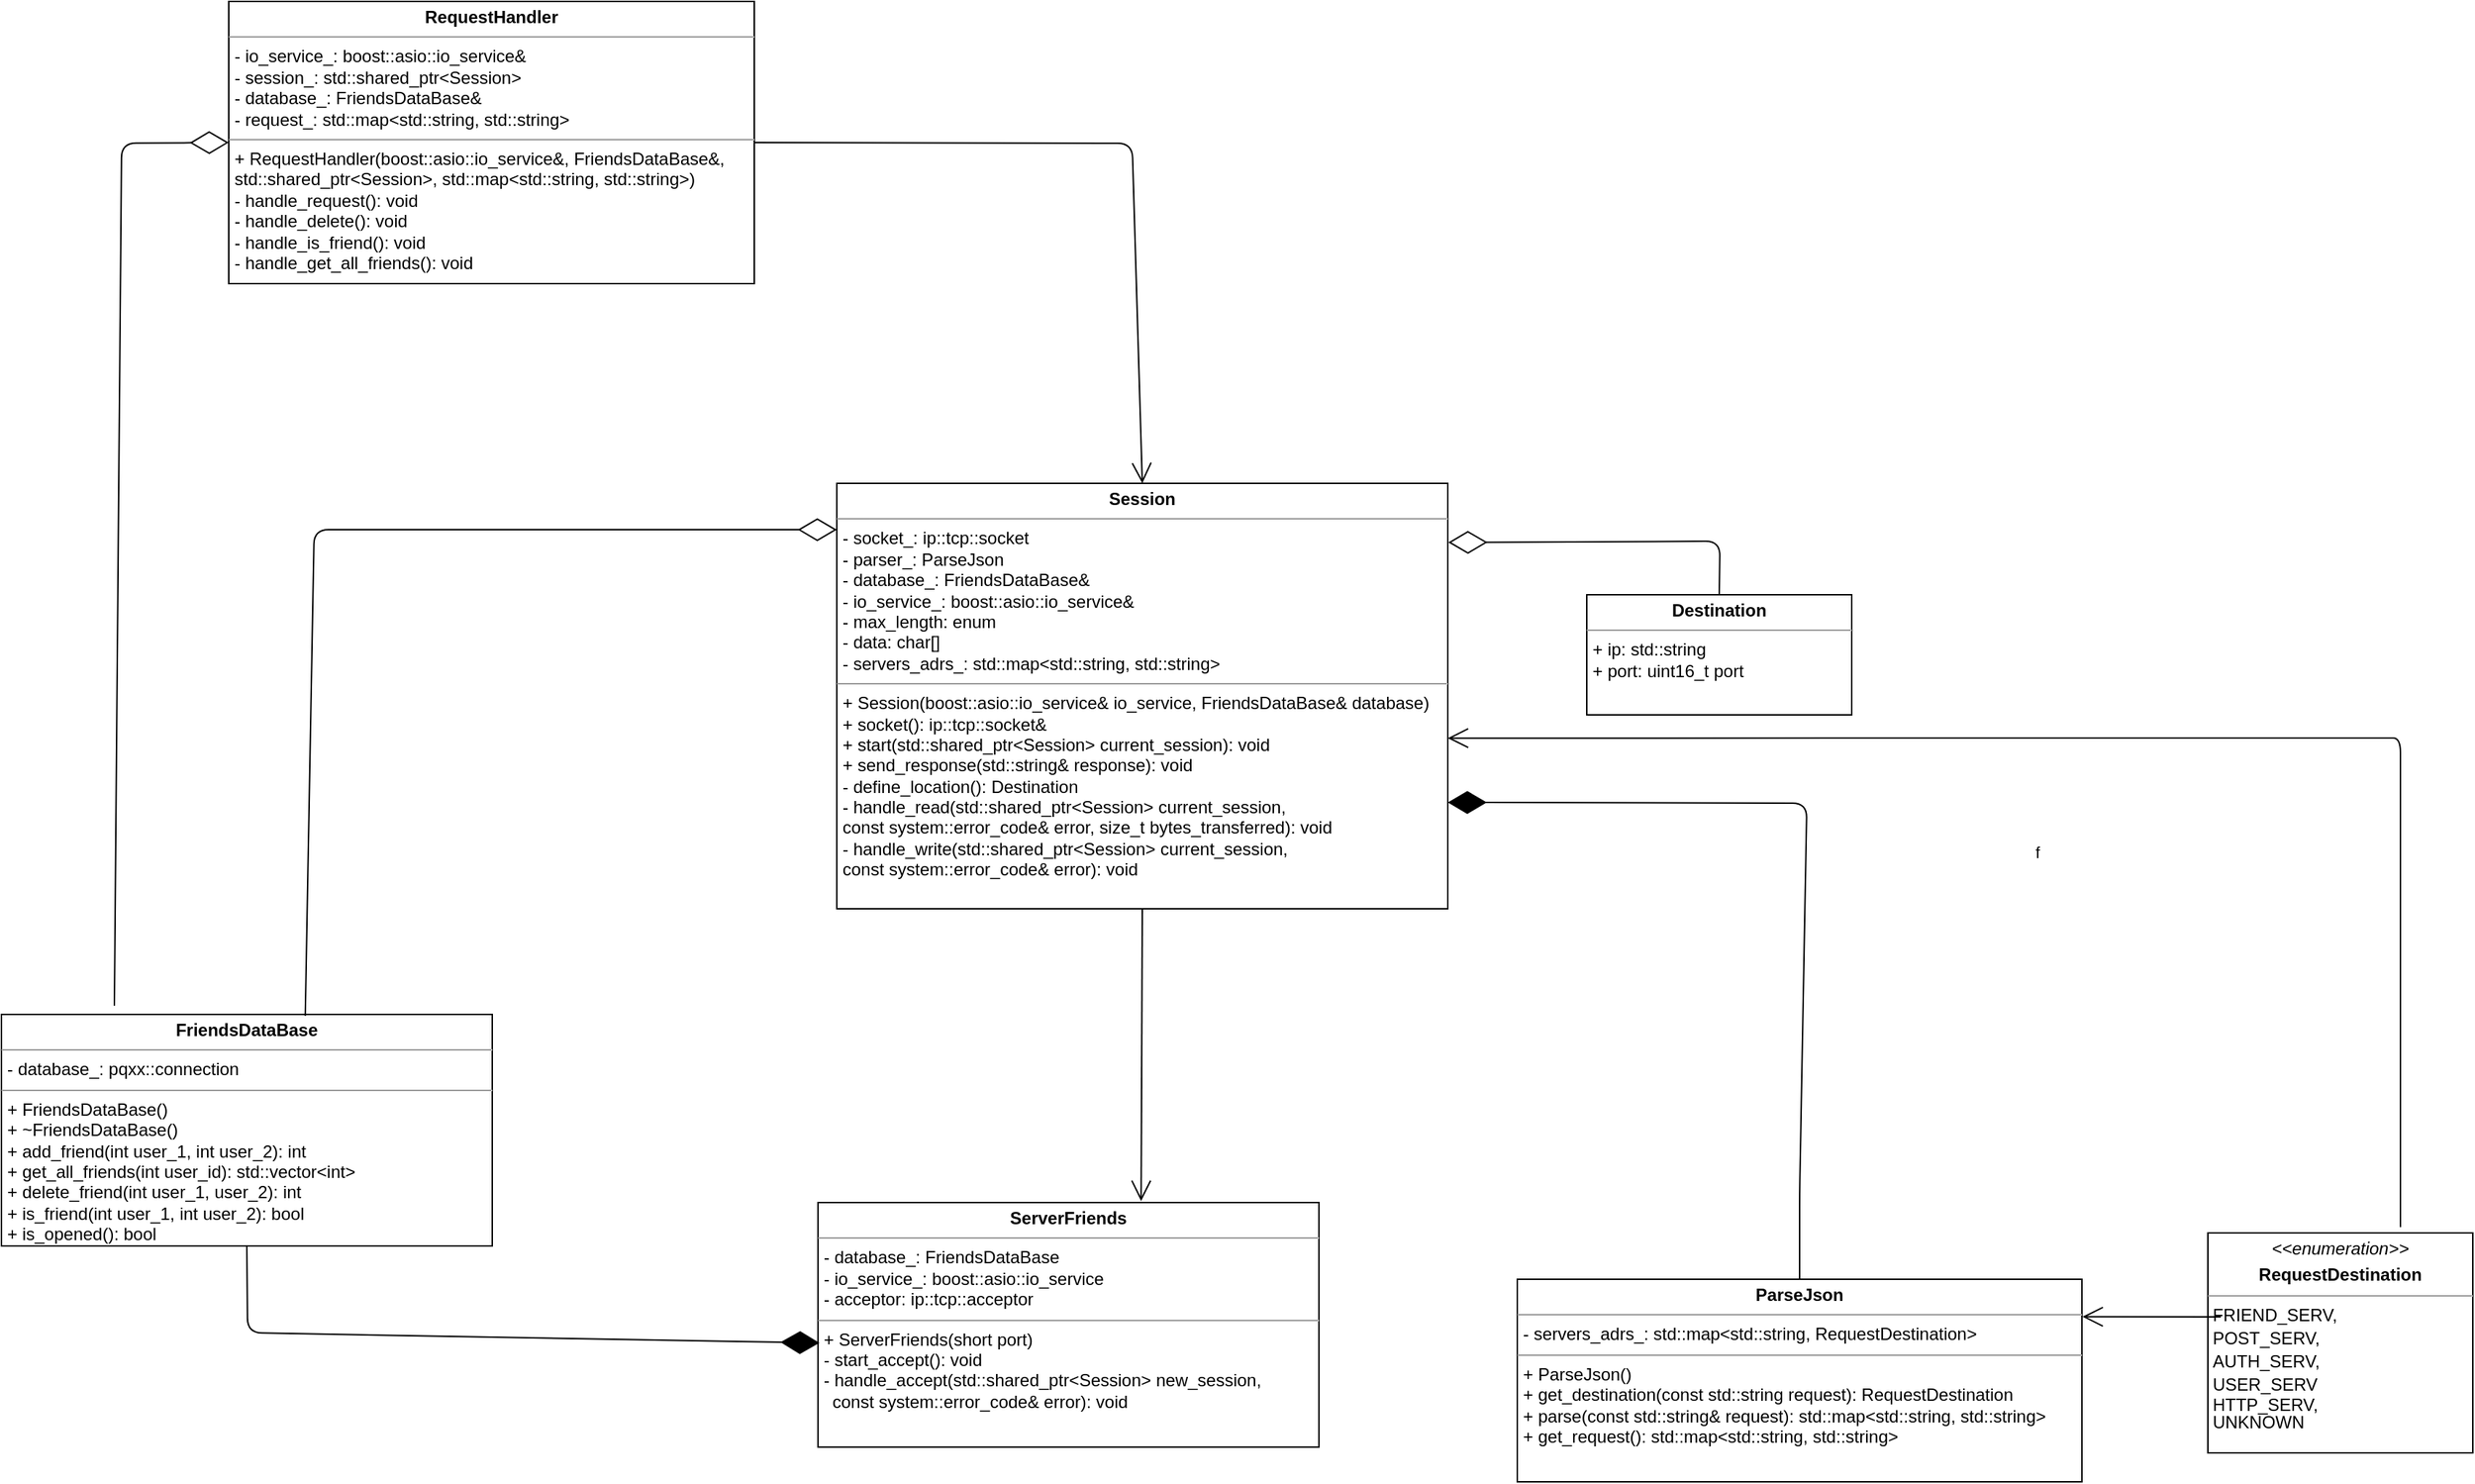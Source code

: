 <mxfile version="13.10.4" type="device"><diagram id="cDQZtcKPrrmp4o1XiR6e" name="Page-1"><mxGraphModel dx="2254" dy="1934" grid="0" gridSize="10" guides="1" tooltips="1" connect="1" arrows="1" fold="1" page="0" pageScale="1" pageWidth="827" pageHeight="1169" background="#ffffff" math="0" shadow="0"><root><mxCell id="0"/><mxCell id="1" parent="0"/><mxCell id="X7seYq4cWkLpjbWfbuN_-1" value="&lt;p style=&quot;margin: 0px ; margin-top: 4px ; text-align: center&quot;&gt;&lt;b&gt;ServerFriends&lt;/b&gt;&lt;/p&gt;&lt;hr size=&quot;1&quot;&gt;&lt;p style=&quot;margin: 0px ; margin-left: 4px&quot;&gt;- database_: FriendsDataBase&lt;/p&gt;&lt;p style=&quot;margin: 0px ; margin-left: 4px&quot;&gt;- io_service_: boost::asio::io_service&lt;/p&gt;&lt;p style=&quot;margin: 0px ; margin-left: 4px&quot;&gt;- acceptor: ip::tcp::acceptor&lt;/p&gt;&lt;hr size=&quot;1&quot;&gt;&lt;p style=&quot;margin: 0px ; margin-left: 4px&quot;&gt;+ ServerFriends(short port)&lt;/p&gt;&lt;p style=&quot;margin: 0px ; margin-left: 4px&quot;&gt;- start_accept(): void&lt;/p&gt;&lt;p style=&quot;margin: 0px ; margin-left: 4px&quot;&gt;- handle_accept(std::shared_ptr&amp;lt;Session&amp;gt; new_session,&lt;/p&gt;&amp;nbsp; &amp;nbsp;const system::error_code&amp;amp; error): void&lt;br&gt;" style="verticalAlign=top;align=left;overflow=fill;fontSize=12;fontFamily=Helvetica;html=1;" parent="1" vertex="1"><mxGeometry x="227" y="237" width="346" height="169" as="geometry"/></mxCell><mxCell id="X7seYq4cWkLpjbWfbuN_-6" value="&lt;p style=&quot;margin: 0px ; margin-top: 4px ; text-align: center&quot;&gt;&lt;b&gt;Destination&lt;/b&gt;&lt;/p&gt;&lt;hr size=&quot;1&quot;&gt;&lt;p style=&quot;margin: 0px ; margin-left: 4px&quot;&gt;+ ip: std::string&lt;/p&gt;&lt;p style=&quot;margin: 0px ; margin-left: 4px&quot;&gt;+ port: uint16_t port&lt;/p&gt;" style="verticalAlign=top;align=left;overflow=fill;fontSize=12;fontFamily=Helvetica;html=1;" parent="1" vertex="1"><mxGeometry x="758" y="-183" width="183" height="83" as="geometry"/></mxCell><mxCell id="X7seYq4cWkLpjbWfbuN_-7" value="&lt;p style=&quot;margin: 0px ; margin-top: 4px ; text-align: center&quot;&gt;&lt;b&gt;ParseJson&lt;/b&gt;&lt;/p&gt;&lt;hr size=&quot;1&quot;&gt;&lt;p style=&quot;margin: 0px ; margin-left: 4px&quot;&gt;- servers_adrs_: std::map&amp;lt;std::string, RequestDestination&amp;gt;&lt;/p&gt;&lt;hr size=&quot;1&quot;&gt;&lt;p style=&quot;margin: 0px ; margin-left: 4px&quot;&gt;+ ParseJson()&lt;/p&gt;&lt;p style=&quot;margin: 0px ; margin-left: 4px&quot;&gt;+ get_destination(const std::string request): RequestDestination&lt;/p&gt;&lt;p style=&quot;margin: 0px ; margin-left: 4px&quot;&gt;+ parse(const std::string&amp;amp; request): std::map&amp;lt;std::string, std::string&amp;gt;&lt;/p&gt;&lt;p style=&quot;margin: 0px ; margin-left: 4px&quot;&gt;+ get_request(): std::map&amp;lt;std::string, std::string&amp;gt;&lt;/p&gt;" style="verticalAlign=top;align=left;overflow=fill;fontSize=12;fontFamily=Helvetica;html=1;" parent="1" vertex="1"><mxGeometry x="710" y="290" width="390" height="140" as="geometry"/></mxCell><mxCell id="X7seYq4cWkLpjbWfbuN_-10" value="f" style="endArrow=diamondThin;endFill=1;endSize=24;html=1;exitX=0.5;exitY=0;exitDx=0;exitDy=0;entryX=1;entryY=0.75;entryDx=0;entryDy=0;" parent="1" source="X7seYq4cWkLpjbWfbuN_-7" target="X7seYq4cWkLpjbWfbuN_-11" edge="1"><mxGeometry x="0.034" y="-161" width="160" relative="1" as="geometry"><mxPoint x="770" y="220" as="sourcePoint"/><mxPoint x="900" y="154" as="targetPoint"/><Array as="points"><mxPoint x="905" y="231"/><mxPoint x="910" y="-39"/></Array><mxPoint x="-1" as="offset"/></mxGeometry></mxCell><mxCell id="X7seYq4cWkLpjbWfbuN_-11" value="&lt;p style=&quot;margin: 0px ; margin-top: 4px ; text-align: center&quot;&gt;&lt;b&gt;Session&lt;/b&gt;&lt;/p&gt;&lt;hr size=&quot;1&quot;&gt;&lt;p style=&quot;margin: 0px ; margin-left: 4px&quot;&gt;- socket_: ip::tcp::socket&lt;/p&gt;&lt;p style=&quot;margin: 0px ; margin-left: 4px&quot;&gt;- parser_: ParseJson&lt;/p&gt;&lt;p style=&quot;margin: 0px ; margin-left: 4px&quot;&gt;- database_: FriendsDataBase&amp;amp;&lt;/p&gt;&lt;p style=&quot;margin: 0px ; margin-left: 4px&quot;&gt;- io_service_: boost::asio::io_service&amp;amp;&lt;/p&gt;&lt;p style=&quot;margin: 0px ; margin-left: 4px&quot;&gt;- max_length: enum&lt;/p&gt;&lt;p style=&quot;margin: 0px ; margin-left: 4px&quot;&gt;- data: char[]&lt;/p&gt;&lt;p style=&quot;margin: 0px ; margin-left: 4px&quot;&gt;- servers_adrs_: std::map&amp;lt;std::string, std::string&amp;gt;&lt;/p&gt;&lt;hr size=&quot;1&quot;&gt;&lt;p style=&quot;margin: 0px ; margin-left: 4px&quot;&gt;+ Session(boost::asio::io_service&amp;amp; io_service, FriendsDataBase&amp;amp; database)&lt;/p&gt;&lt;p style=&quot;margin: 0px ; margin-left: 4px&quot;&gt;+ socket(): ip::tcp::socket&amp;amp;&lt;/p&gt;&lt;p style=&quot;margin: 0px ; margin-left: 4px&quot;&gt;+ start(std::shared_ptr&amp;lt;Session&amp;gt; current_session): void&lt;/p&gt;&lt;p style=&quot;margin: 0px ; margin-left: 4px&quot;&gt;+ send_response(std::string&amp;amp; response): void&lt;/p&gt;&lt;p style=&quot;margin: 0px ; margin-left: 4px&quot;&gt;- define_location(): Destination&lt;/p&gt;&lt;p style=&quot;margin: 0px ; margin-left: 4px&quot;&gt;- handle_read(std::shared_ptr&amp;lt;Session&amp;gt; current_session,&amp;nbsp;&lt;/p&gt;&lt;p style=&quot;margin: 0px ; margin-left: 4px&quot;&gt;const system::error_code&amp;amp; error, size_t bytes_transferred): void&lt;/p&gt;&lt;p style=&quot;margin: 0px 0px 0px 4px&quot;&gt;- handle_write(std::shared_ptr&amp;lt;Session&amp;gt; current_session,&amp;nbsp;&lt;/p&gt;&lt;p style=&quot;margin: 0px 0px 0px 4px&quot;&gt;const system::error_code&amp;amp; error): void&lt;/p&gt;" style="verticalAlign=top;align=left;overflow=fill;fontSize=12;fontFamily=Helvetica;html=1;" parent="1" vertex="1"><mxGeometry x="240" y="-260" width="422" height="294" as="geometry"/></mxCell><mxCell id="X7seYq4cWkLpjbWfbuN_-12" value="" style="endArrow=diamondThin;endFill=0;endSize=24;html=1;exitX=0.5;exitY=0;exitDx=0;exitDy=0;entryX=1.001;entryY=0.139;entryDx=0;entryDy=0;entryPerimeter=0;" parent="1" source="X7seYq4cWkLpjbWfbuN_-6" target="X7seYq4cWkLpjbWfbuN_-11" edge="1"><mxGeometry width="160" relative="1" as="geometry"><mxPoint x="790" y="-140" as="sourcePoint"/><mxPoint x="850" y="-260" as="targetPoint"/><Array as="points"><mxPoint x="850" y="-220"/></Array></mxGeometry></mxCell><mxCell id="X7seYq4cWkLpjbWfbuN_-14" value="&lt;p style=&quot;margin: 0px ; margin-top: 4px ; text-align: center&quot;&gt;&lt;b&gt;FriendsDataBase&lt;/b&gt;&lt;/p&gt;&lt;hr size=&quot;1&quot;&gt;&lt;p style=&quot;margin: 0px ; margin-left: 4px&quot;&gt;- database_: pqxx::connection&lt;/p&gt;&lt;hr size=&quot;1&quot;&gt;&lt;p style=&quot;margin: 0px ; margin-left: 4px&quot;&gt;+ FriendsDataBase()&lt;/p&gt;&lt;p style=&quot;margin: 0px ; margin-left: 4px&quot;&gt;+ ~FriendsDataBase()&lt;/p&gt;&lt;p style=&quot;margin: 0px ; margin-left: 4px&quot;&gt;+ add_friend(int user_1, int user_2): int&lt;/p&gt;&lt;p style=&quot;margin: 0px ; margin-left: 4px&quot;&gt;+ get_all_friends(int user_id): std::vector&amp;lt;int&amp;gt;&lt;/p&gt;&lt;p style=&quot;margin: 0px ; margin-left: 4px&quot;&gt;+ delete_friend(int user_1, user_2): int&lt;/p&gt;&lt;p style=&quot;margin: 0px ; margin-left: 4px&quot;&gt;+ is_friend(int user_1, int user_2): bool&lt;/p&gt;&lt;p style=&quot;margin: 0px ; margin-left: 4px&quot;&gt;+ is_opened(): bool&lt;/p&gt;" style="verticalAlign=top;align=left;overflow=fill;fontSize=12;fontFamily=Helvetica;html=1;" parent="1" vertex="1"><mxGeometry x="-337" y="107" width="339" height="160" as="geometry"/></mxCell><mxCell id="X7seYq4cWkLpjbWfbuN_-18" value="&lt;p style=&quot;margin: 0px ; margin-top: 4px ; text-align: center&quot;&gt;&lt;i&gt;&amp;lt;&amp;lt;enumeration&amp;gt;&amp;gt;&lt;/i&gt;&lt;br&gt;&lt;/p&gt;&lt;p style=&quot;margin: 0px ; margin-top: 4px ; text-align: center&quot;&gt;&lt;b&gt;RequestDestination&lt;/b&gt;&lt;/p&gt;&lt;hr size=&quot;1&quot;&gt;&lt;div style=&quot;height: 2px&quot;&gt;&amp;nbsp;FRIEND_SERV,&lt;/div&gt;&lt;div style=&quot;height: 2px&quot;&gt;&lt;br&gt;&lt;/div&gt;&lt;div style=&quot;height: 2px&quot;&gt;&lt;br&gt;&lt;/div&gt;&lt;div style=&quot;height: 2px&quot;&gt;&lt;br&gt;&lt;/div&gt;&lt;div style=&quot;height: 2px&quot;&gt;&lt;br&gt;&lt;/div&gt;&lt;div style=&quot;height: 2px&quot;&gt;&lt;br&gt;&lt;/div&gt;&lt;div style=&quot;height: 2px&quot;&gt;&lt;br&gt;&lt;/div&gt;&lt;div style=&quot;height: 2px&quot;&gt;&lt;br&gt;&lt;/div&gt;&lt;div style=&quot;height: 2px&quot;&gt;&amp;nbsp;POST_SERV,&lt;/div&gt;&lt;div style=&quot;height: 2px&quot;&gt;&lt;br&gt;&lt;/div&gt;&lt;div style=&quot;height: 2px&quot;&gt;&lt;br&gt;&lt;/div&gt;&lt;div style=&quot;height: 2px&quot;&gt;&lt;br&gt;&lt;/div&gt;&lt;div style=&quot;height: 2px&quot;&gt;&lt;br&gt;&lt;/div&gt;&lt;div style=&quot;height: 2px&quot;&gt;&lt;br&gt;&lt;/div&gt;&lt;div style=&quot;height: 2px&quot;&gt;&lt;br&gt;&lt;/div&gt;&lt;div style=&quot;height: 2px&quot;&gt;&lt;br&gt;&lt;/div&gt;&lt;div style=&quot;height: 2px&quot;&gt;&amp;nbsp;AUTH_SERV,&lt;/div&gt;&lt;div style=&quot;height: 2px&quot;&gt;&lt;br&gt;&lt;/div&gt;&lt;div style=&quot;height: 2px&quot;&gt;&lt;br&gt;&lt;/div&gt;&lt;div style=&quot;height: 2px&quot;&gt;&lt;br&gt;&lt;/div&gt;&lt;div style=&quot;height: 2px&quot;&gt;&lt;br&gt;&lt;/div&gt;&lt;div style=&quot;height: 2px&quot;&gt;&lt;br&gt;&lt;/div&gt;&lt;div style=&quot;height: 2px&quot;&gt;&lt;br&gt;&lt;/div&gt;&lt;div style=&quot;height: 2px&quot;&gt;&lt;br&gt;&lt;/div&gt;&lt;div style=&quot;height: 2px&quot;&gt;&amp;nbsp;USER_SERV&lt;/div&gt;&lt;div style=&quot;height: 2px&quot;&gt;&lt;br&gt;&lt;/div&gt;&lt;div style=&quot;height: 2px&quot;&gt;&lt;br&gt;&lt;/div&gt;&lt;div style=&quot;height: 2px&quot;&gt;&lt;br&gt;&lt;/div&gt;&lt;div style=&quot;height: 2px&quot;&gt;&lt;br&gt;&lt;/div&gt;&lt;div style=&quot;height: 2px&quot;&gt;&lt;br&gt;&lt;/div&gt;&lt;div style=&quot;height: 2px&quot;&gt;&lt;br&gt;&lt;/div&gt;&lt;div style=&quot;height: 2px&quot;&gt;&amp;nbsp;HTTP_SERV,&lt;/div&gt;&lt;div style=&quot;height: 2px&quot;&gt;&lt;br&gt;&lt;/div&gt;&lt;div style=&quot;height: 2px&quot;&gt;&lt;br&gt;&lt;/div&gt;&lt;div style=&quot;height: 2px&quot;&gt;&lt;br&gt;&lt;/div&gt;&lt;div style=&quot;height: 2px&quot;&gt;&lt;br&gt;&lt;/div&gt;&lt;div style=&quot;height: 2px&quot;&gt;&lt;br&gt;&lt;/div&gt;&lt;div style=&quot;height: 2px&quot;&gt;&amp;nbsp;UNKNOWN&lt;/div&gt;" style="verticalAlign=top;align=left;overflow=fill;fontSize=12;fontFamily=Helvetica;html=1;" parent="1" vertex="1"><mxGeometry x="1187" y="258" width="183" height="152" as="geometry"/></mxCell><mxCell id="X7seYq4cWkLpjbWfbuN_-21" value="" style="endArrow=open;endFill=1;endSize=12;html=1;entryX=1.001;entryY=0.185;entryDx=0;entryDy=0;entryPerimeter=0;" parent="1" target="X7seYq4cWkLpjbWfbuN_-7" edge="1"><mxGeometry width="160" relative="1" as="geometry"><mxPoint x="1196" y="316" as="sourcePoint"/><mxPoint x="1275" y="546" as="targetPoint"/></mxGeometry></mxCell><mxCell id="bBTgwXqi6VVl9xLGc0aN-1" value="" style="endArrow=open;endFill=1;endSize=12;html=1;entryX=1;entryY=0.599;entryDx=0;entryDy=0;entryPerimeter=0;" edge="1" parent="1" target="X7seYq4cWkLpjbWfbuN_-11"><mxGeometry width="160" relative="1" as="geometry"><mxPoint x="1320" y="254" as="sourcePoint"/><mxPoint x="1365" y="52" as="targetPoint"/><Array as="points"><mxPoint x="1320" y="-84"/><mxPoint x="1310" y="-84"/></Array></mxGeometry></mxCell><mxCell id="bBTgwXqi6VVl9xLGc0aN-2" value="" style="endArrow=diamondThin;endFill=1;endSize=24;html=1;exitX=0.5;exitY=1;exitDx=0;exitDy=0;entryX=0.003;entryY=0.574;entryDx=0;entryDy=0;entryPerimeter=0;" edge="1" parent="1" source="X7seYq4cWkLpjbWfbuN_-14" target="X7seYq4cWkLpjbWfbuN_-1"><mxGeometry width="160" relative="1" as="geometry"><mxPoint x="-4" y="326.5" as="sourcePoint"/><mxPoint x="156" y="326.5" as="targetPoint"/><Array as="points"><mxPoint x="-167" y="327"/></Array></mxGeometry></mxCell><mxCell id="bBTgwXqi6VVl9xLGc0aN-3" value="" style="endArrow=diamondThin;endFill=0;endSize=24;html=1;exitX=0.619;exitY=0.006;exitDx=0;exitDy=0;exitPerimeter=0;entryX=0;entryY=0.109;entryDx=0;entryDy=0;entryPerimeter=0;" edge="1" parent="1" source="X7seYq4cWkLpjbWfbuN_-14" target="X7seYq4cWkLpjbWfbuN_-11"><mxGeometry width="160" relative="1" as="geometry"><mxPoint x="-162" y="-137" as="sourcePoint"/><mxPoint x="-2" y="-137" as="targetPoint"/><Array as="points"><mxPoint x="-121" y="-228"/></Array></mxGeometry></mxCell><mxCell id="bBTgwXqi6VVl9xLGc0aN-4" value="" style="endArrow=open;endFill=1;endSize=12;html=1;exitX=0.5;exitY=1;exitDx=0;exitDy=0;entryX=0.645;entryY=-0.006;entryDx=0;entryDy=0;entryPerimeter=0;" edge="1" parent="1" source="X7seYq4cWkLpjbWfbuN_-11" target="X7seYq4cWkLpjbWfbuN_-1"><mxGeometry width="160" relative="1" as="geometry"><mxPoint x="351" y="153" as="sourcePoint"/><mxPoint x="511" y="153" as="targetPoint"/></mxGeometry></mxCell><mxCell id="bBTgwXqi6VVl9xLGc0aN-5" value="&lt;p style=&quot;margin: 0px ; margin-top: 4px ; text-align: center&quot;&gt;&lt;b&gt;RequestHandler&lt;/b&gt;&lt;/p&gt;&lt;hr size=&quot;1&quot;&gt;&lt;p style=&quot;margin: 0px ; margin-left: 4px&quot;&gt;- io_service_: boost::asio::io_service&amp;amp;&lt;/p&gt;&lt;p style=&quot;margin: 0px ; margin-left: 4px&quot;&gt;- session_: std::shared_ptr&amp;lt;Session&amp;gt;&lt;/p&gt;&lt;p style=&quot;margin: 0px ; margin-left: 4px&quot;&gt;- database_: FriendsDataBase&amp;amp;&lt;/p&gt;&lt;p style=&quot;margin: 0px ; margin-left: 4px&quot;&gt;- request_: std::map&amp;lt;std::string, std::string&amp;gt;&lt;/p&gt;&lt;hr size=&quot;1&quot;&gt;&lt;p style=&quot;margin: 0px ; margin-left: 4px&quot;&gt;+ RequestHandler(boost::asio::io_service&amp;amp;, FriendsDataBase&amp;amp;,&lt;/p&gt;&lt;p style=&quot;margin: 0px ; margin-left: 4px&quot;&gt;std::shared_ptr&amp;lt;Session&amp;gt;, std::map&amp;lt;std::string, std::string&amp;gt;)&lt;/p&gt;&lt;p style=&quot;margin: 0px ; margin-left: 4px&quot;&gt;- handle_request(): void&lt;/p&gt;&lt;p style=&quot;margin: 0px ; margin-left: 4px&quot;&gt;- handle_delete(): void&lt;/p&gt;&lt;p style=&quot;margin: 0px ; margin-left: 4px&quot;&gt;- handle_is_friend(): void&lt;/p&gt;&lt;p style=&quot;margin: 0px ; margin-left: 4px&quot;&gt;- handle_get_all_friends(): void&lt;/p&gt;&lt;p style=&quot;margin: 0px ; margin-left: 4px&quot;&gt;&lt;br&gt;&lt;/p&gt;" style="verticalAlign=top;align=left;overflow=fill;fontSize=12;fontFamily=Helvetica;html=1;" vertex="1" parent="1"><mxGeometry x="-180" y="-593" width="363" height="195" as="geometry"/></mxCell><mxCell id="bBTgwXqi6VVl9xLGc0aN-6" value="" style="endArrow=open;endFill=1;endSize=12;html=1;exitX=1;exitY=0.5;exitDx=0;exitDy=0;entryX=0.5;entryY=0;entryDx=0;entryDy=0;" edge="1" parent="1" source="bBTgwXqi6VVl9xLGc0aN-5" target="X7seYq4cWkLpjbWfbuN_-11"><mxGeometry width="160" relative="1" as="geometry"><mxPoint x="224" y="-501" as="sourcePoint"/><mxPoint x="384" y="-501" as="targetPoint"/><Array as="points"><mxPoint x="444" y="-495"/></Array></mxGeometry></mxCell><mxCell id="bBTgwXqi6VVl9xLGc0aN-7" value="" style="endArrow=diamondThin;endFill=0;endSize=24;html=1;entryX=0;entryY=0.5;entryDx=0;entryDy=0;" edge="1" parent="1" target="bBTgwXqi6VVl9xLGc0aN-5"><mxGeometry width="160" relative="1" as="geometry"><mxPoint x="-259" y="101" as="sourcePoint"/><mxPoint x="-186" y="-50" as="targetPoint"/><Array as="points"><mxPoint x="-254" y="-495"/></Array></mxGeometry></mxCell></root></mxGraphModel></diagram></mxfile>